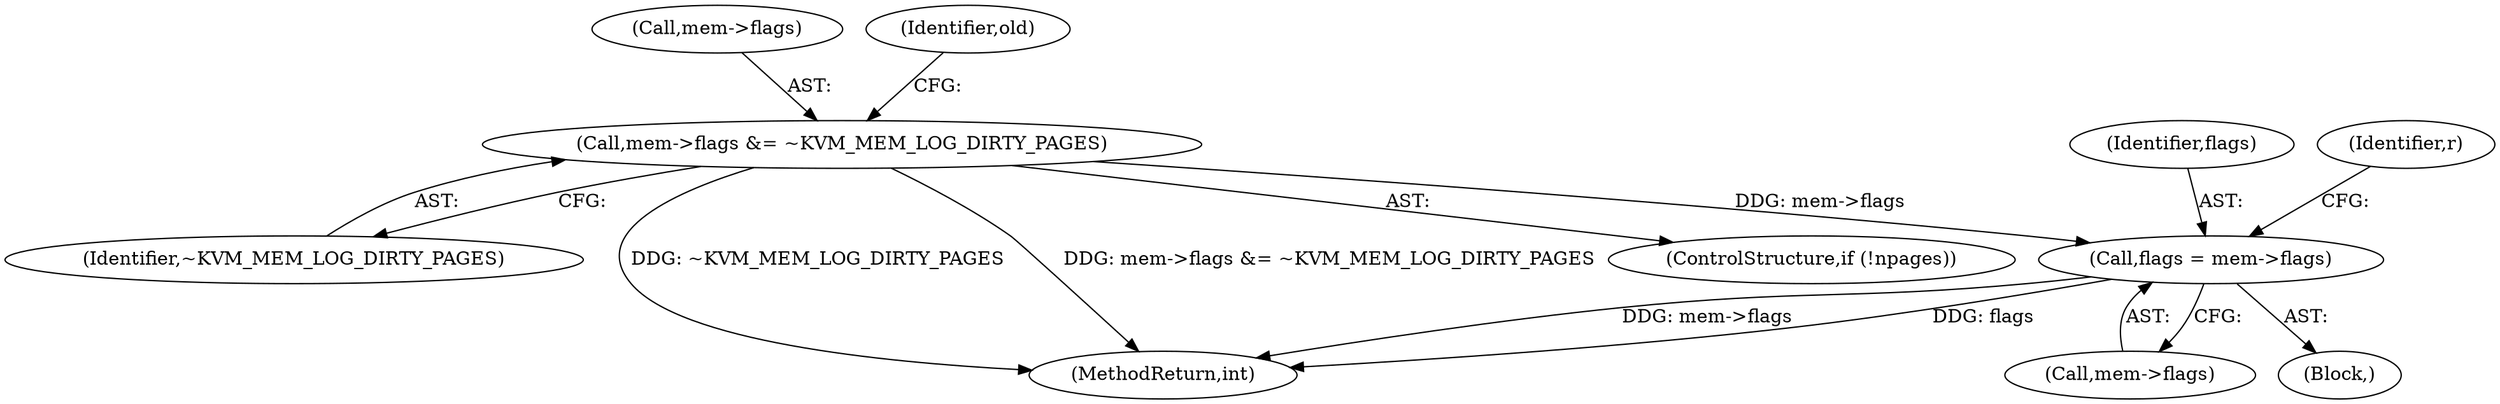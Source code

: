 digraph "0_linux_fa3d315a4ce2c0891cdde262562e710d95fba19e@pointer" {
"1000248" [label="(Call,flags = mem->flags)"];
"1000228" [label="(Call,mem->flags &= ~KVM_MEM_LOG_DIRTY_PAGES)"];
"1000225" [label="(ControlStructure,if (!npages))"];
"1000248" [label="(Call,flags = mem->flags)"];
"1000643" [label="(MethodReturn,int)"];
"1000228" [label="(Call,mem->flags &= ~KVM_MEM_LOG_DIRTY_PAGES)"];
"1000249" [label="(Identifier,flags)"];
"1000250" [label="(Call,mem->flags)"];
"1000117" [label="(Block,)"];
"1000254" [label="(Identifier,r)"];
"1000229" [label="(Call,mem->flags)"];
"1000234" [label="(Identifier,old)"];
"1000232" [label="(Identifier,~KVM_MEM_LOG_DIRTY_PAGES)"];
"1000248" -> "1000117"  [label="AST: "];
"1000248" -> "1000250"  [label="CFG: "];
"1000249" -> "1000248"  [label="AST: "];
"1000250" -> "1000248"  [label="AST: "];
"1000254" -> "1000248"  [label="CFG: "];
"1000248" -> "1000643"  [label="DDG: mem->flags"];
"1000248" -> "1000643"  [label="DDG: flags"];
"1000228" -> "1000248"  [label="DDG: mem->flags"];
"1000228" -> "1000225"  [label="AST: "];
"1000228" -> "1000232"  [label="CFG: "];
"1000229" -> "1000228"  [label="AST: "];
"1000232" -> "1000228"  [label="AST: "];
"1000234" -> "1000228"  [label="CFG: "];
"1000228" -> "1000643"  [label="DDG: mem->flags &= ~KVM_MEM_LOG_DIRTY_PAGES"];
"1000228" -> "1000643"  [label="DDG: ~KVM_MEM_LOG_DIRTY_PAGES"];
}
